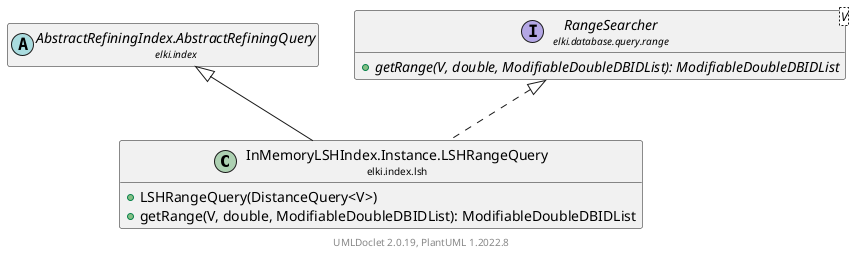@startuml
    remove .*\.(Instance|Par|Parameterizer|Factory)$
    set namespaceSeparator none
    hide empty fields
    hide empty methods

    class "<size:14>InMemoryLSHIndex.Instance.LSHRangeQuery\n<size:10>elki.index.lsh" as elki.index.lsh.InMemoryLSHIndex.Instance.LSHRangeQuery [[InMemoryLSHIndex.Instance.LSHRangeQuery.html]] {
        +LSHRangeQuery(DistanceQuery<V>)
        +getRange(V, double, ModifiableDoubleDBIDList): ModifiableDoubleDBIDList
    }

    abstract class "<size:14>AbstractRefiningIndex.AbstractRefiningQuery\n<size:10>elki.index" as elki.index.AbstractRefiningIndex.AbstractRefiningQuery [[../AbstractRefiningIndex.AbstractRefiningQuery.html]]
    interface "<size:14>RangeSearcher\n<size:10>elki.database.query.range" as elki.database.query.range.RangeSearcher<V> [[../../database/query/range/RangeSearcher.html]] {
        {abstract} +getRange(V, double, ModifiableDoubleDBIDList): ModifiableDoubleDBIDList
    }
    class "<size:14>InMemoryLSHIndex.Instance\n<size:10>elki.index.lsh" as elki.index.lsh.InMemoryLSHIndex.Instance [[InMemoryLSHIndex.Instance.html]]

    elki.index.AbstractRefiningIndex.AbstractRefiningQuery <|-- elki.index.lsh.InMemoryLSHIndex.Instance.LSHRangeQuery
    elki.database.query.range.RangeSearcher <|.. elki.index.lsh.InMemoryLSHIndex.Instance.LSHRangeQuery
    elki.index.lsh.InMemoryLSHIndex.Instance +-- elki.index.lsh.InMemoryLSHIndex.Instance.LSHRangeQuery

    center footer UMLDoclet 2.0.19, PlantUML 1.2022.8
@enduml
